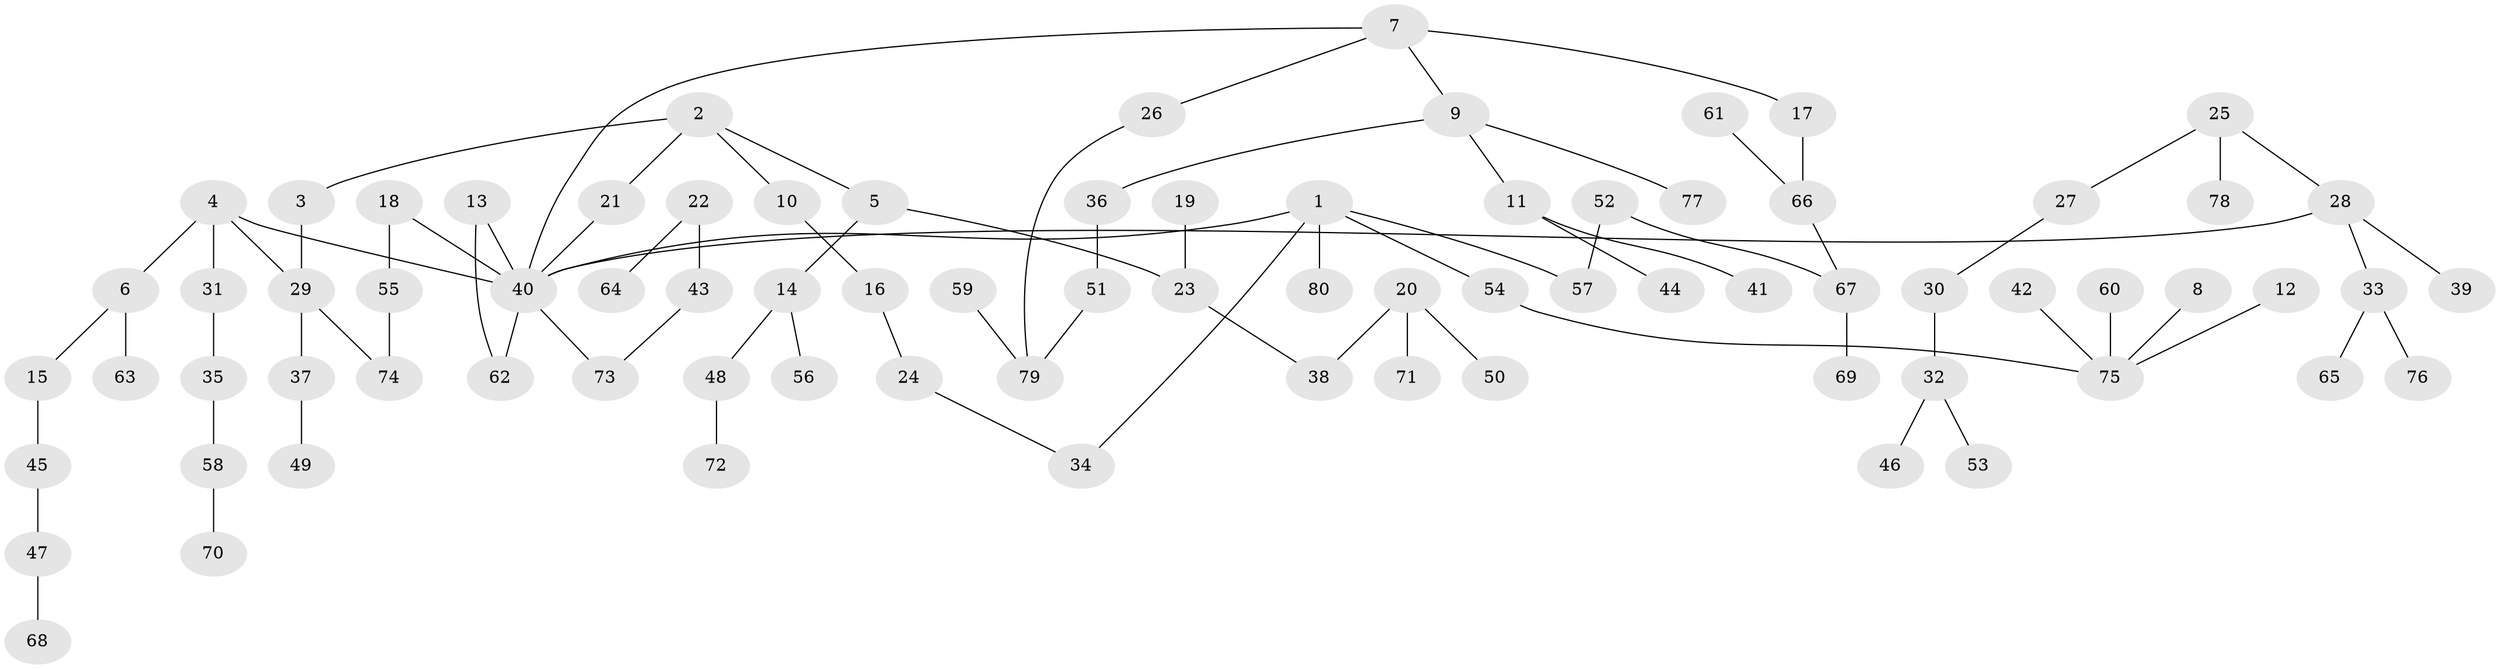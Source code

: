 // original degree distribution, {5: 0.017699115044247787, 9: 0.008849557522123894, 3: 0.13274336283185842, 4: 0.08849557522123894, 2: 0.37168141592920356, 6: 0.008849557522123894, 1: 0.37168141592920356}
// Generated by graph-tools (version 1.1) at 2025/36/03/04/25 23:36:14]
// undirected, 80 vertices, 85 edges
graph export_dot {
  node [color=gray90,style=filled];
  1;
  2;
  3;
  4;
  5;
  6;
  7;
  8;
  9;
  10;
  11;
  12;
  13;
  14;
  15;
  16;
  17;
  18;
  19;
  20;
  21;
  22;
  23;
  24;
  25;
  26;
  27;
  28;
  29;
  30;
  31;
  32;
  33;
  34;
  35;
  36;
  37;
  38;
  39;
  40;
  41;
  42;
  43;
  44;
  45;
  46;
  47;
  48;
  49;
  50;
  51;
  52;
  53;
  54;
  55;
  56;
  57;
  58;
  59;
  60;
  61;
  62;
  63;
  64;
  65;
  66;
  67;
  68;
  69;
  70;
  71;
  72;
  73;
  74;
  75;
  76;
  77;
  78;
  79;
  80;
  1 -- 34 [weight=1.0];
  1 -- 40 [weight=1.0];
  1 -- 54 [weight=1.0];
  1 -- 57 [weight=1.0];
  1 -- 80 [weight=1.0];
  2 -- 3 [weight=1.0];
  2 -- 5 [weight=1.0];
  2 -- 10 [weight=1.0];
  2 -- 21 [weight=1.0];
  3 -- 29 [weight=1.0];
  4 -- 6 [weight=1.0];
  4 -- 29 [weight=1.0];
  4 -- 31 [weight=1.0];
  4 -- 40 [weight=1.0];
  5 -- 14 [weight=1.0];
  5 -- 23 [weight=1.0];
  6 -- 15 [weight=1.0];
  6 -- 63 [weight=1.0];
  7 -- 9 [weight=1.0];
  7 -- 17 [weight=1.0];
  7 -- 26 [weight=1.0];
  7 -- 40 [weight=1.0];
  8 -- 75 [weight=1.0];
  9 -- 11 [weight=1.0];
  9 -- 36 [weight=1.0];
  9 -- 77 [weight=1.0];
  10 -- 16 [weight=1.0];
  11 -- 41 [weight=1.0];
  11 -- 44 [weight=1.0];
  12 -- 75 [weight=1.0];
  13 -- 40 [weight=1.0];
  13 -- 62 [weight=1.0];
  14 -- 48 [weight=1.0];
  14 -- 56 [weight=1.0];
  15 -- 45 [weight=1.0];
  16 -- 24 [weight=1.0];
  17 -- 66 [weight=1.0];
  18 -- 40 [weight=1.0];
  18 -- 55 [weight=1.0];
  19 -- 23 [weight=1.0];
  20 -- 38 [weight=1.0];
  20 -- 50 [weight=1.0];
  20 -- 71 [weight=1.0];
  21 -- 40 [weight=1.0];
  22 -- 43 [weight=1.0];
  22 -- 64 [weight=1.0];
  23 -- 38 [weight=1.0];
  24 -- 34 [weight=1.0];
  25 -- 27 [weight=1.0];
  25 -- 28 [weight=1.0];
  25 -- 78 [weight=1.0];
  26 -- 79 [weight=1.0];
  27 -- 30 [weight=1.0];
  28 -- 33 [weight=1.0];
  28 -- 39 [weight=1.0];
  28 -- 40 [weight=1.0];
  29 -- 37 [weight=1.0];
  29 -- 74 [weight=1.0];
  30 -- 32 [weight=1.0];
  31 -- 35 [weight=1.0];
  32 -- 46 [weight=1.0];
  32 -- 53 [weight=1.0];
  33 -- 65 [weight=1.0];
  33 -- 76 [weight=1.0];
  35 -- 58 [weight=1.0];
  36 -- 51 [weight=1.0];
  37 -- 49 [weight=1.0];
  40 -- 62 [weight=1.0];
  40 -- 73 [weight=1.0];
  42 -- 75 [weight=1.0];
  43 -- 73 [weight=1.0];
  45 -- 47 [weight=1.0];
  47 -- 68 [weight=1.0];
  48 -- 72 [weight=1.0];
  51 -- 79 [weight=1.0];
  52 -- 57 [weight=1.0];
  52 -- 67 [weight=1.0];
  54 -- 75 [weight=1.0];
  55 -- 74 [weight=1.0];
  58 -- 70 [weight=1.0];
  59 -- 79 [weight=1.0];
  60 -- 75 [weight=1.0];
  61 -- 66 [weight=1.0];
  66 -- 67 [weight=1.0];
  67 -- 69 [weight=1.0];
}
